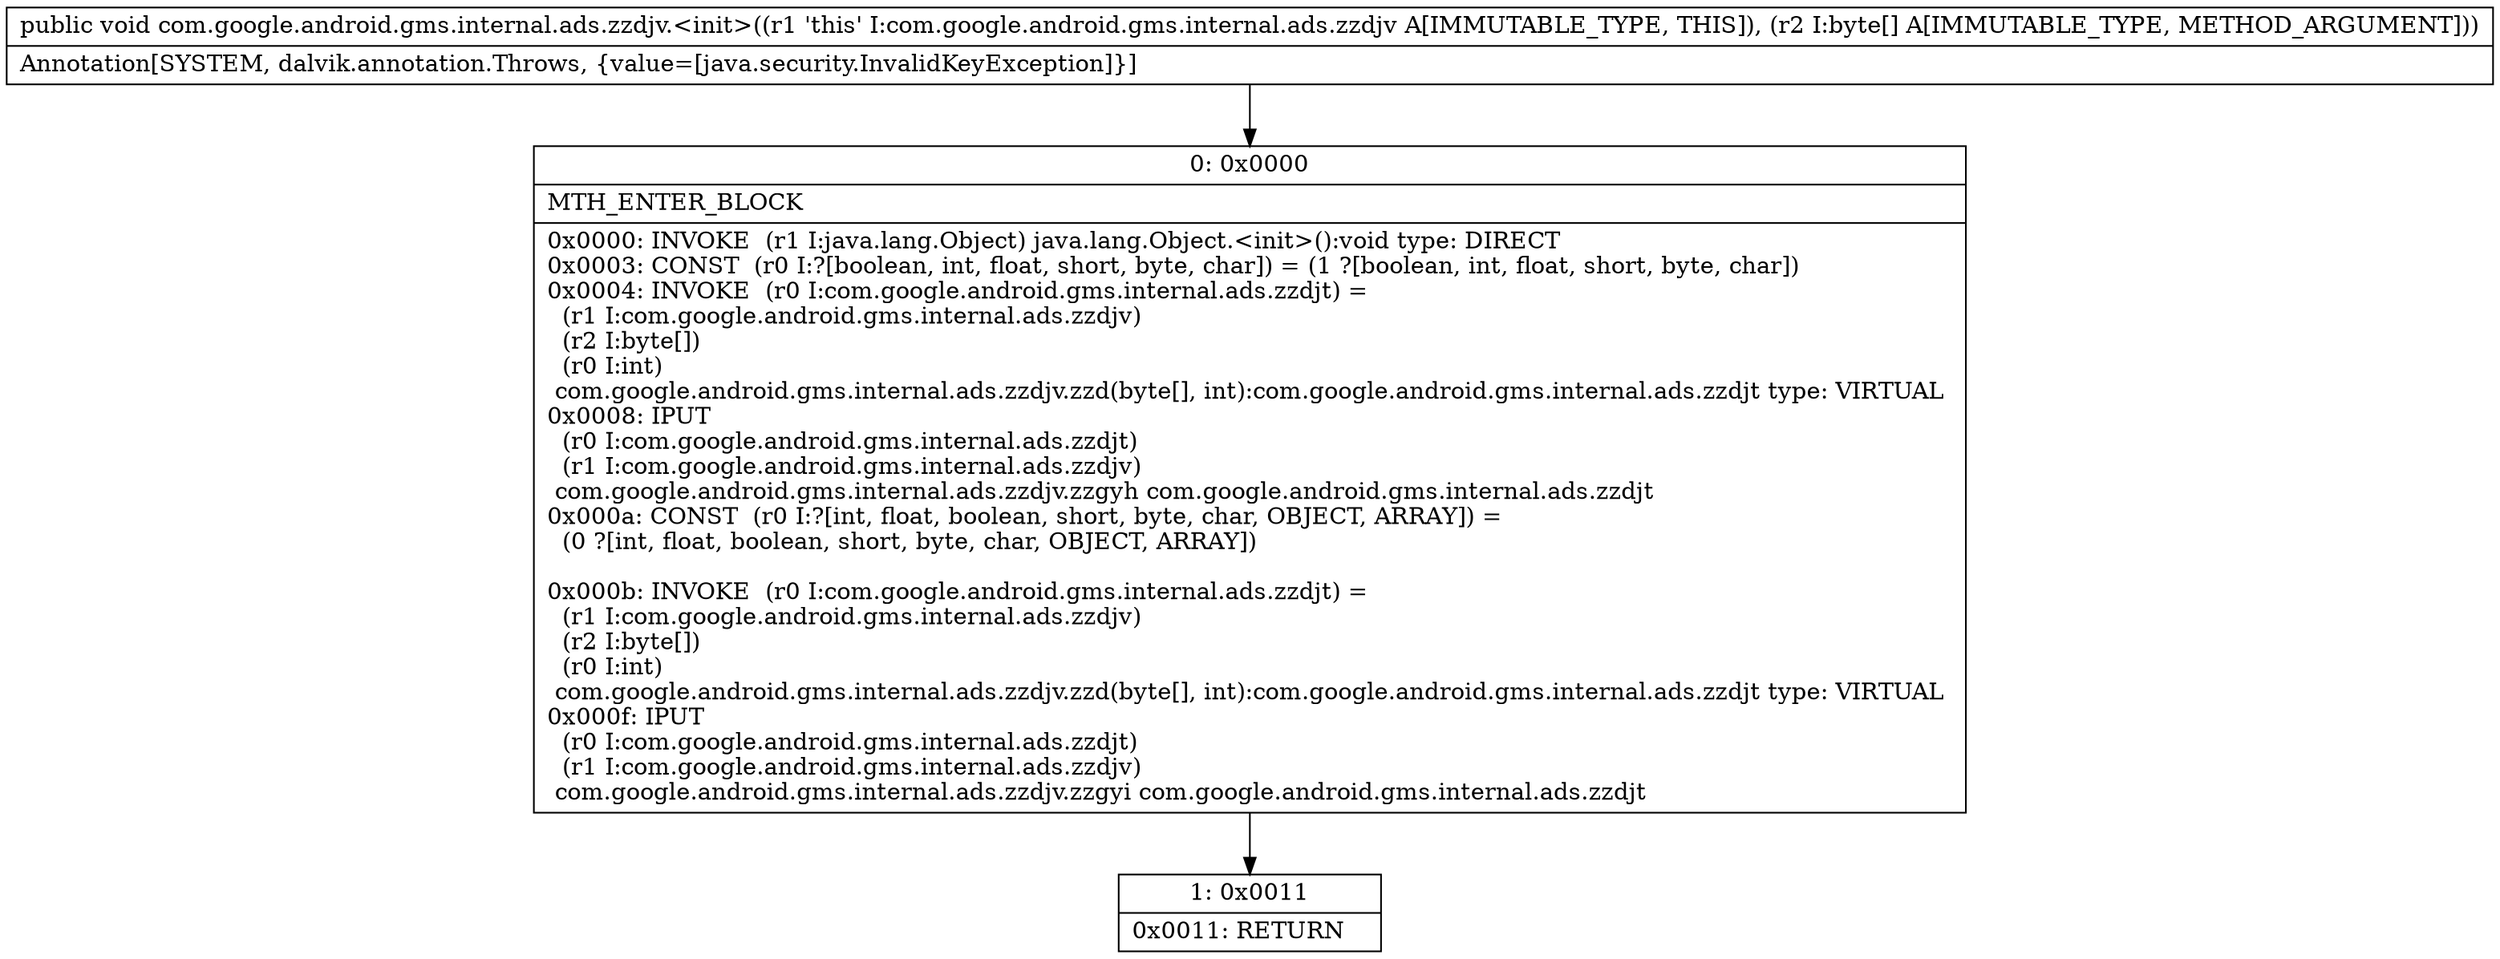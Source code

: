 digraph "CFG forcom.google.android.gms.internal.ads.zzdjv.\<init\>([B)V" {
Node_0 [shape=record,label="{0\:\ 0x0000|MTH_ENTER_BLOCK\l|0x0000: INVOKE  (r1 I:java.lang.Object) java.lang.Object.\<init\>():void type: DIRECT \l0x0003: CONST  (r0 I:?[boolean, int, float, short, byte, char]) = (1 ?[boolean, int, float, short, byte, char]) \l0x0004: INVOKE  (r0 I:com.google.android.gms.internal.ads.zzdjt) = \l  (r1 I:com.google.android.gms.internal.ads.zzdjv)\l  (r2 I:byte[])\l  (r0 I:int)\l com.google.android.gms.internal.ads.zzdjv.zzd(byte[], int):com.google.android.gms.internal.ads.zzdjt type: VIRTUAL \l0x0008: IPUT  \l  (r0 I:com.google.android.gms.internal.ads.zzdjt)\l  (r1 I:com.google.android.gms.internal.ads.zzdjv)\l com.google.android.gms.internal.ads.zzdjv.zzgyh com.google.android.gms.internal.ads.zzdjt \l0x000a: CONST  (r0 I:?[int, float, boolean, short, byte, char, OBJECT, ARRAY]) = \l  (0 ?[int, float, boolean, short, byte, char, OBJECT, ARRAY])\l \l0x000b: INVOKE  (r0 I:com.google.android.gms.internal.ads.zzdjt) = \l  (r1 I:com.google.android.gms.internal.ads.zzdjv)\l  (r2 I:byte[])\l  (r0 I:int)\l com.google.android.gms.internal.ads.zzdjv.zzd(byte[], int):com.google.android.gms.internal.ads.zzdjt type: VIRTUAL \l0x000f: IPUT  \l  (r0 I:com.google.android.gms.internal.ads.zzdjt)\l  (r1 I:com.google.android.gms.internal.ads.zzdjv)\l com.google.android.gms.internal.ads.zzdjv.zzgyi com.google.android.gms.internal.ads.zzdjt \l}"];
Node_1 [shape=record,label="{1\:\ 0x0011|0x0011: RETURN   \l}"];
MethodNode[shape=record,label="{public void com.google.android.gms.internal.ads.zzdjv.\<init\>((r1 'this' I:com.google.android.gms.internal.ads.zzdjv A[IMMUTABLE_TYPE, THIS]), (r2 I:byte[] A[IMMUTABLE_TYPE, METHOD_ARGUMENT]))  | Annotation[SYSTEM, dalvik.annotation.Throws, \{value=[java.security.InvalidKeyException]\}]\l}"];
MethodNode -> Node_0;
Node_0 -> Node_1;
}

